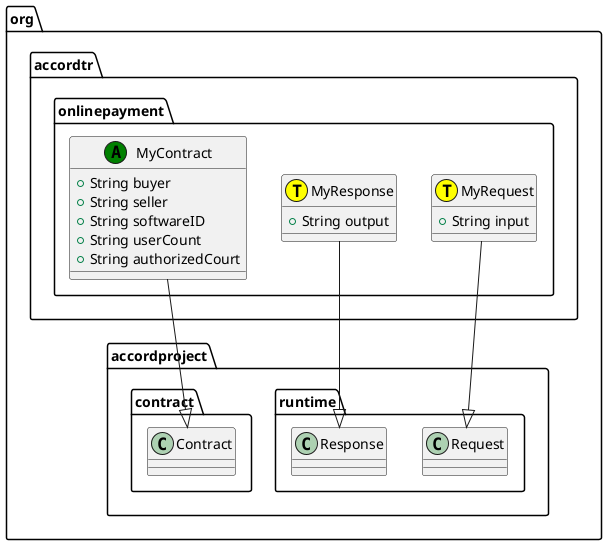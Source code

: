@startuml
class org.accordtr.onlinepayment.MyRequest << (T,yellow) >> {
   + String input
}
org.accordtr.onlinepayment.MyRequest --|> org.accordproject.runtime.Request
class org.accordtr.onlinepayment.MyResponse << (T,yellow) >> {
   + String output
}
org.accordtr.onlinepayment.MyResponse --|> org.accordproject.runtime.Response
class org.accordtr.onlinepayment.MyContract << (A,green) >> {
   + String buyer
   + String seller
   + String softwareID
   + String userCount
   + String authorizedCourt
}
org.accordtr.onlinepayment.MyContract --|> org.accordproject.contract.Contract
@enduml
